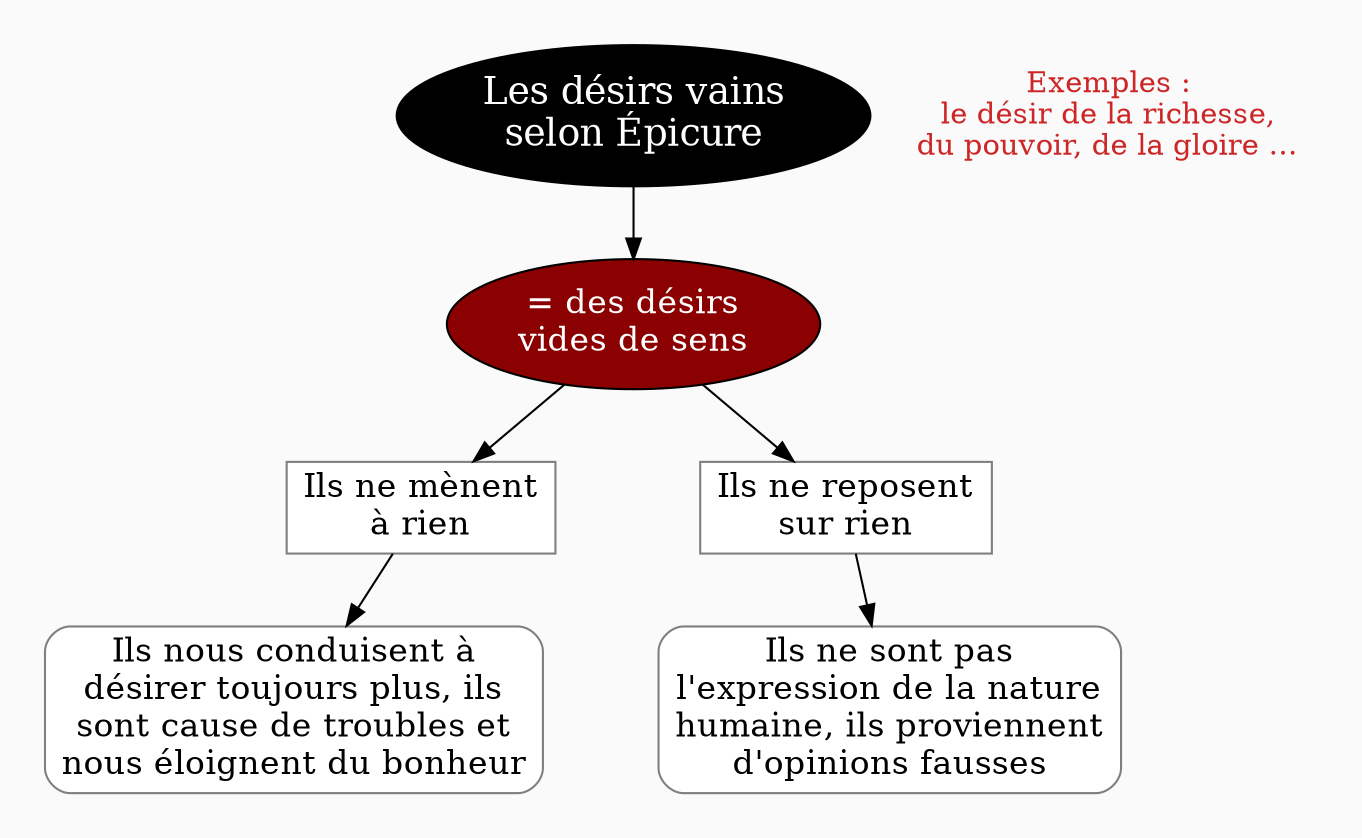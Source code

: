 digraph G {
//rankdir=LR
splines=true
//splines=curved
bgcolor=grey98
pad=0.3
style=filled
edge[minlen=4]
ranksep=0.1
nodesep=0.2 // valeur à changer ?

// NIVEAU 1
node[style=filled; fillcolor=12 ; fontcolor=white ; fontsize=18]
// a1[label=""]
a1[label="Les désirs vains
selon Épicure"]


// NIVEAU 2
node[style=filled;fillcolor=red4;fontcolor=white; fontsize=16]
// b1[label=""]
a1->{
b1[label="= des désirs
vides de sens"]    
}[headport=n]

// NIVEAU 3 (sans intermédiaire)
node [shape=box; style=filled;fillcolor=white;fontcolor=black;color=grey50]
// c1[label=""]
b1->c1
c1[label="Ils ne mènent
à rien"]
b1->c2
c2[label="Ils ne reposent
sur rien"]

{rank=same;c1->c2[style=invis, minlen=5]}

// INTERMEDIAIRE AVANT NIVEAU 3
node[style=filled;fillcolor=grey78;shape=oval]
// [arrowhead=none]
// bc1[label=""]


// NIVEAU 3 (avec intermédiaire)
node[style="filled";fillcolor=white;shape=box;color=grey50]
// c1[label=""]

// NIVEAU 4
node[style="filled, rounded";fillcolor=white;shape=box;color=grey50]
// d1[label=""]
c1->d1
d1[label="Ils nous conduisent à
désirer toujours plus, ils
sont cause de troubles et
nous éloignent du bonheur"]

c2->d2
d2[label="Ils ne sont pas
l'expression de la nature
humaine, ils proviennent
d'opinions fausses"]

{rank=same;d1->d2[style=invis, minlen=4]}

// ETIQUETTES EN ROUGE
node[shape=plaintext;fontcolor=firebrick3;fillcolor=grey98]
// e1[label=< <B>= Titre</B><BR /><BR />Contenu<BR /> >]
// e1[label=""]
// ->e1[minlen=1;style=invis]

e1[label="Exemples :
le désir de la richesse,
du pouvoir, de la gloire …";fontsize=14]
{rank=same;a1->e1[minlen=1,style=invis]}

// Remarques
node[color=blue;shape=box;style=filled;margin=0.07;fontcolor=black;fontsize=13]
edge[color=blue;arrowhead="none";xlabel="";style=dashed]
// r1[label=""]
// {rank=same;->r1}
// {rank=same;r1->[dir=back]}


}
